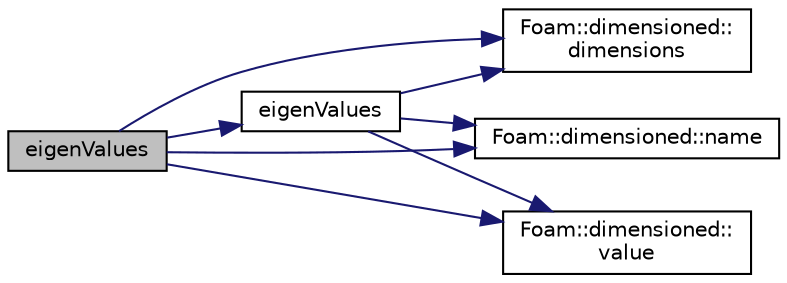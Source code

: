 digraph "eigenValues"
{
  bgcolor="transparent";
  edge [fontname="Helvetica",fontsize="10",labelfontname="Helvetica",labelfontsize="10"];
  node [fontname="Helvetica",fontsize="10",shape=record];
  rankdir="LR";
  Node44971 [label="eigenValues",height=0.2,width=0.4,color="black", fillcolor="grey75", style="filled", fontcolor="black"];
  Node44971 -> Node44972 [color="midnightblue",fontsize="10",style="solid",fontname="Helvetica"];
  Node44972 [label="Foam::dimensioned::\ldimensions",height=0.2,width=0.4,color="black",URL="$a27473.html#a512673c2674ca2d38885f1bb5f6994fb",tooltip="Return const reference to dimensions. "];
  Node44971 -> Node44973 [color="midnightblue",fontsize="10",style="solid",fontname="Helvetica"];
  Node44973 [label="eigenValues",height=0.2,width=0.4,color="black",URL="$a21851.html#aa0c4e4f4bfc484852c8d9a8aa36525ef"];
  Node44973 -> Node44972 [color="midnightblue",fontsize="10",style="solid",fontname="Helvetica"];
  Node44973 -> Node44974 [color="midnightblue",fontsize="10",style="solid",fontname="Helvetica"];
  Node44974 [label="Foam::dimensioned::name",height=0.2,width=0.4,color="black",URL="$a27473.html#ade4113569ef0db70665fded275a5e38e",tooltip="Return const reference to name. "];
  Node44973 -> Node44975 [color="midnightblue",fontsize="10",style="solid",fontname="Helvetica"];
  Node44975 [label="Foam::dimensioned::\lvalue",height=0.2,width=0.4,color="black",URL="$a27473.html#a7948200a26c85fc3a83ffa510a91d668",tooltip="Return const reference to value. "];
  Node44971 -> Node44974 [color="midnightblue",fontsize="10",style="solid",fontname="Helvetica"];
  Node44971 -> Node44975 [color="midnightblue",fontsize="10",style="solid",fontname="Helvetica"];
}
